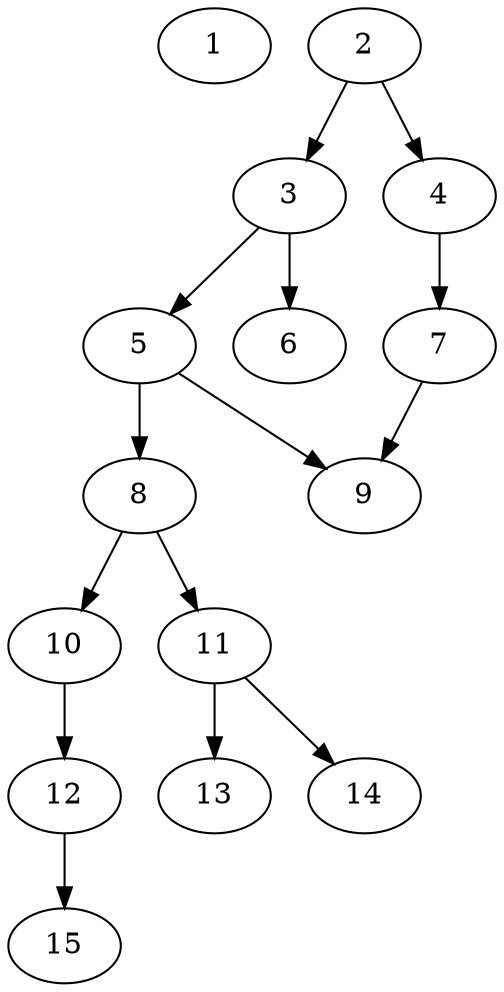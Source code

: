// DAG automatically generated by daggen at Thu Oct  3 13:59:26 2019
// ./daggen --dot -n 15 --ccr 0.4 --fat 0.5 --regular 0.9 --density 0.5 --mindata 5242880 --maxdata 52428800 
digraph G {
  1 [size="14328320", alpha="0.12", expect_size="5731328"] 
  2 [size="119577600", alpha="0.19", expect_size="47831040"] 
  2 -> 3 [size ="47831040"]
  2 -> 4 [size ="47831040"]
  3 [size="71459840", alpha="0.17", expect_size="28583936"] 
  3 -> 5 [size ="28583936"]
  3 -> 6 [size ="28583936"]
  4 [size="58890240", alpha="0.18", expect_size="23556096"] 
  4 -> 7 [size ="23556096"]
  5 [size="68090880", alpha="0.03", expect_size="27236352"] 
  5 -> 8 [size ="27236352"]
  5 -> 9 [size ="27236352"]
  6 [size="71055360", alpha="0.11", expect_size="28422144"] 
  7 [size="56207360", alpha="0.05", expect_size="22482944"] 
  7 -> 9 [size ="22482944"]
  8 [size="71941120", alpha="0.12", expect_size="28776448"] 
  8 -> 10 [size ="28776448"]
  8 -> 11 [size ="28776448"]
  9 [size="108293120", alpha="0.04", expect_size="43317248"] 
  10 [size="32744960", alpha="0.16", expect_size="13097984"] 
  10 -> 12 [size ="13097984"]
  11 [size="78389760", alpha="0.00", expect_size="31355904"] 
  11 -> 13 [size ="31355904"]
  11 -> 14 [size ="31355904"]
  12 [size="33351680", alpha="0.13", expect_size="13340672"] 
  12 -> 15 [size ="13340672"]
  13 [size="27169280", alpha="0.01", expect_size="10867712"] 
  14 [size="128104960", alpha="0.19", expect_size="51241984"] 
  15 [size="113533440", alpha="0.09", expect_size="45413376"] 
}
